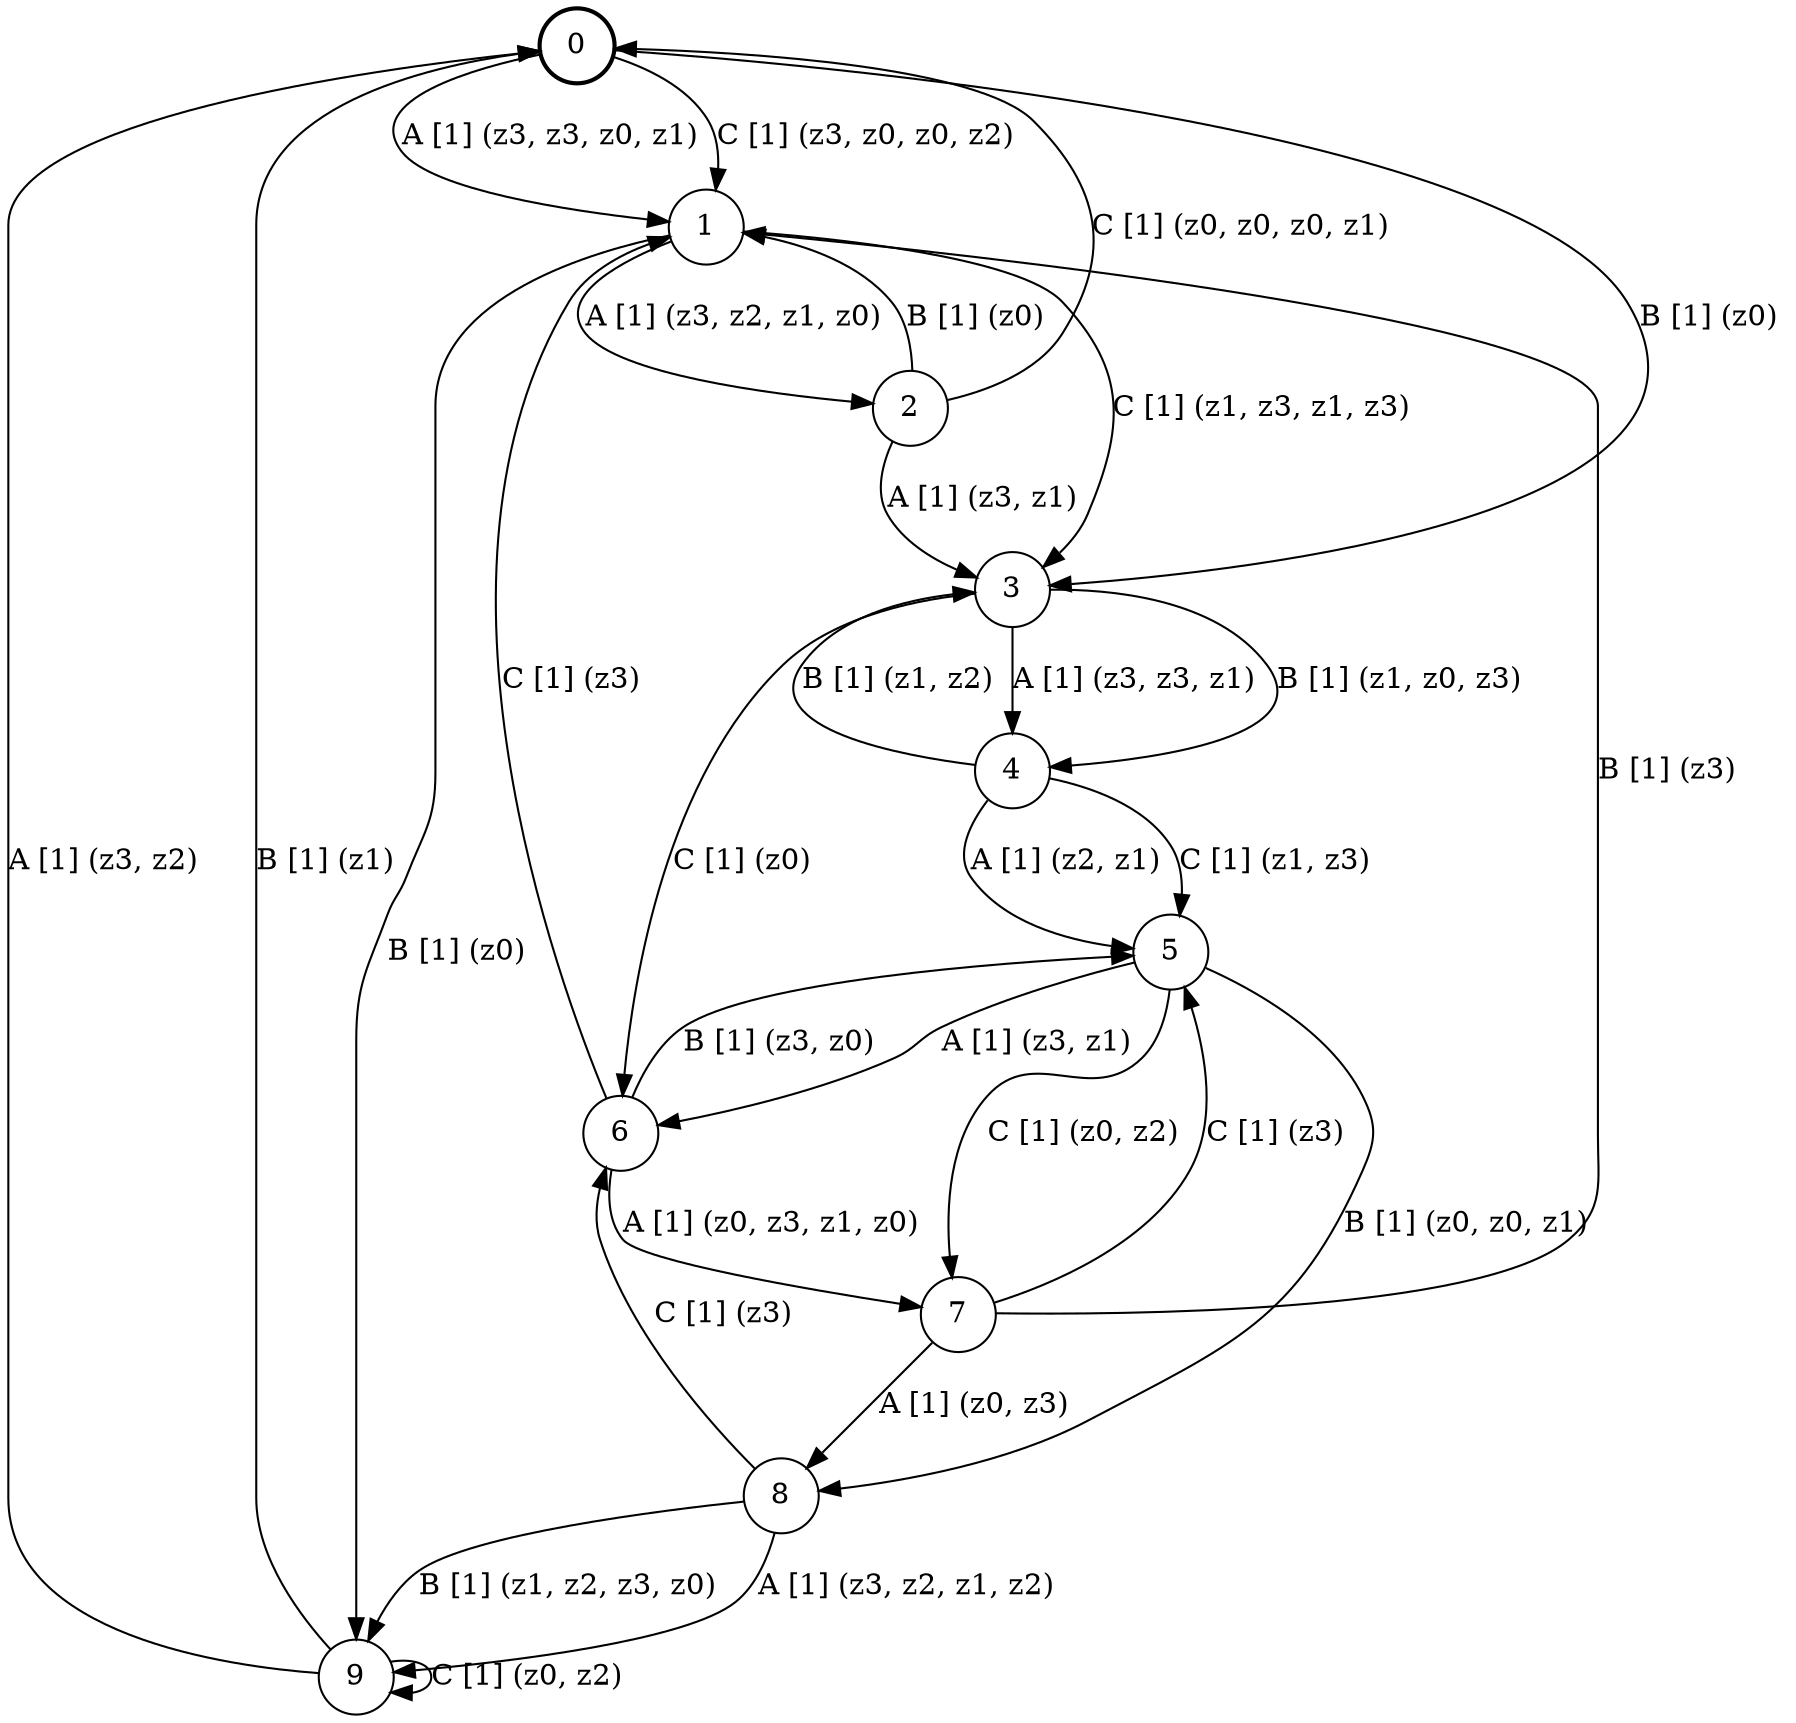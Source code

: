 # generated file, don't try to modify
# command: dot -Tpng <filename> > tree.png
digraph Automaton {
    node [shape = circle];
    0 [style = "bold"];
    0 -> 1 [label = "A [1] (z3, z3, z0, z1) "];
    0 -> 3 [label = "B [1] (z0) "];
    0 -> 1 [label = "C [1] (z3, z0, z0, z2) "];
    1 -> 2 [label = "A [1] (z3, z2, z1, z0) "];
    1 -> 9 [label = "B [1] (z0) "];
    1 -> 3 [label = "C [1] (z1, z3, z1, z3) "];
    2 -> 3 [label = "A [1] (z3, z1) "];
    2 -> 1 [label = "B [1] (z0) "];
    2 -> 0 [label = "C [1] (z0, z0, z0, z1) "];
    3 -> 4 [label = "A [1] (z3, z3, z1) "];
    3 -> 4 [label = "B [1] (z1, z0, z3) "];
    3 -> 6 [label = "C [1] (z0) "];
    4 -> 5 [label = "A [1] (z2, z1) "];
    4 -> 3 [label = "B [1] (z1, z2) "];
    4 -> 5 [label = "C [1] (z1, z3) "];
    5 -> 6 [label = "A [1] (z3, z1) "];
    5 -> 8 [label = "B [1] (z0, z0, z1) "];
    5 -> 7 [label = "C [1] (z0, z2) "];
    6 -> 7 [label = "A [1] (z0, z3, z1, z0) "];
    6 -> 5 [label = "B [1] (z3, z0) "];
    6 -> 1 [label = "C [1] (z3) "];
    7 -> 8 [label = "A [1] (z0, z3) "];
    7 -> 1 [label = "B [1] (z3) "];
    7 -> 5 [label = "C [1] (z3) "];
    8 -> 9 [label = "A [1] (z3, z2, z1, z2) "];
    8 -> 9 [label = "B [1] (z1, z2, z3, z0) "];
    8 -> 6 [label = "C [1] (z3) "];
    9 -> 0 [label = "A [1] (z3, z2) "];
    9 -> 0 [label = "B [1] (z1) "];
    9 -> 9 [label = "C [1] (z0, z2) "];
}
